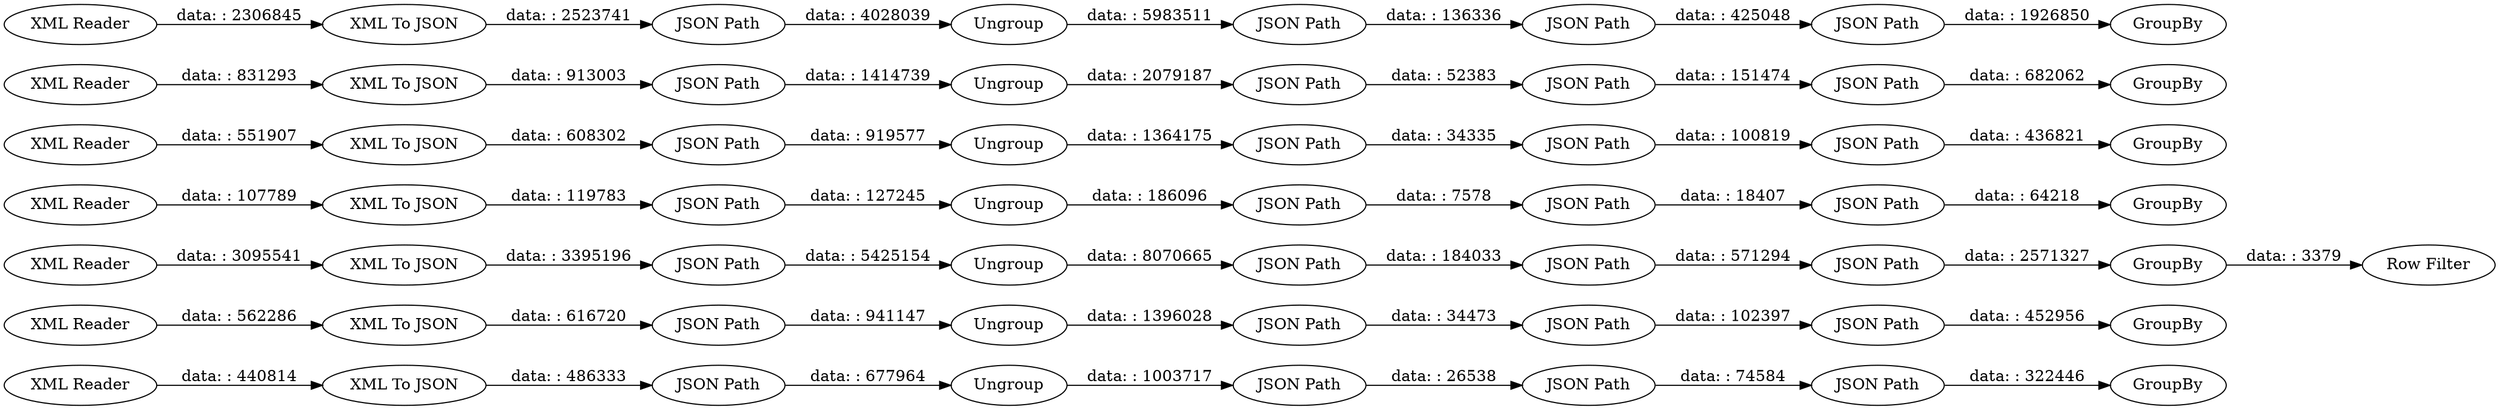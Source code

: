 digraph {
	"5791054984322641495_30" [label="XML To JSON"]
	"5791054984322641495_54" [label="XML To JSON"]
	"5791054984322641495_16" [label="XML To JSON"]
	"5791054984322641495_7" [label=Ungroup]
	"5791054984322641495_25" [label="JSON Path"]
	"5791054984322641495_8" [label="JSON Path"]
	"5791054984322641495_11" [label=GroupBy]
	"5791054984322641495_40" [label="JSON Path"]
	"5791054984322641495_51" [label="JSON Path"]
	"5791054984322641495_52" [label=Ungroup]
	"5791054984322641495_49" [label="XML Reader"]
	"5791054984322641495_42" [label="JSON Path"]
	"5791054984322641495_44" [label=Ungroup]
	"5791054984322641495_21" [label="JSON Path"]
	"5791054984322641495_56" [label="JSON Path"]
	"5791054984322641495_58" [label="JSON Path"]
	"5791054984322641495_17" [label="JSON Path"]
	"5791054984322641495_15" [label=GroupBy]
	"5791054984322641495_27" [label="XML Reader"]
	"5791054984322641495_55" [label=GroupBy]
	"5791054984322641495_19" [label="XML Reader"]
	"5791054984322641495_20" [label="JSON Path"]
	"5791054984322641495_9" [label="JSON Path"]
	"5791054984322641495_60" [label="Row Filter"]
	"5791054984322641495_32" [label="JSON Path"]
	"5791054984322641495_59" [label="JSON Path"]
	"5791054984322641495_48" [label="JSON Path"]
	"5791054984322641495_26" [label=Ungroup]
	"5791054984322641495_28" [label=Ungroup]
	"5791054984322641495_46" [label="XML To JSON"]
	"5791054984322641495_47" [label=GroupBy]
	"5791054984322641495_2" [label="XML To JSON"]
	"5791054984322641495_1" [label="XML Reader"]
	"5791054984322641495_41" [label="XML Reader"]
	"5791054984322641495_57" [label="XML Reader"]
	"5791054984322641495_38" [label="XML To JSON"]
	"5791054984322641495_3" [label="JSON Path"]
	"5791054984322641495_34" [label="JSON Path"]
	"5791054984322641495_45" [label="JSON Path"]
	"5791054984322641495_37" [label="JSON Path"]
	"5791054984322641495_39" [label=GroupBy]
	"5791054984322641495_24" [label="XML To JSON"]
	"5791054984322641495_35" [label="JSON Path"]
	"5791054984322641495_10" [label="JSON Path"]
	"5791054984322641495_33" [label="XML Reader"]
	"5791054984322641495_29" [label="JSON Path"]
	"5791054984322641495_14" [label="JSON Path"]
	"5791054984322641495_31" [label=GroupBy]
	"5791054984322641495_43" [label="JSON Path"]
	"5791054984322641495_50" [label="JSON Path"]
	"5791054984322641495_53" [label="JSON Path"]
	"5791054984322641495_13" [label="JSON Path"]
	"5791054984322641495_22" [label="JSON Path"]
	"5791054984322641495_23" [label=GroupBy]
	"5791054984322641495_12" [label="JSON Path"]
	"5791054984322641495_18" [label=Ungroup]
	"5791054984322641495_36" [label=Ungroup]
	"5791054984322641495_27" -> "5791054984322641495_24" [label="data: : 551907"]
	"5791054984322641495_49" -> "5791054984322641495_46" [label="data: : 2306845"]
	"5791054984322641495_26" -> "5791054984322641495_25" [label="data: : 1364175"]
	"5791054984322641495_58" -> "5791054984322641495_56" [label="data: : 34473"]
	"5791054984322641495_15" -> "5791054984322641495_60" [label="data: : 3379"]
	"5791054984322641495_50" -> "5791054984322641495_48" [label="data: : 136336"]
	"5791054984322641495_54" -> "5791054984322641495_59" [label="data: : 616720"]
	"5791054984322641495_34" -> "5791054984322641495_32" [label="data: : 26538"]
	"5791054984322641495_17" -> "5791054984322641495_12" [label="data: : 184033"]
	"5791054984322641495_57" -> "5791054984322641495_54" [label="data: : 562286"]
	"5791054984322641495_2" -> "5791054984322641495_3" [label="data: : 119783"]
	"5791054984322641495_40" -> "5791054984322641495_37" [label="data: : 151474"]
	"5791054984322641495_51" -> "5791054984322641495_44" [label="data: : 4028039"]
	"5791054984322641495_25" -> "5791054984322641495_20" [label="data: : 34335"]
	"5791054984322641495_44" -> "5791054984322641495_50" [label="data: : 5983511"]
	"5791054984322641495_37" -> "5791054984322641495_39" [label="data: : 682062"]
	"5791054984322641495_10" -> "5791054984322641495_11" [label="data: : 64218"]
	"5791054984322641495_13" -> "5791054984322641495_18" [label="data: : 5425154"]
	"5791054984322641495_36" -> "5791054984322641495_42" [label="data: : 2079187"]
	"5791054984322641495_14" -> "5791054984322641495_15" [label="data: : 2571327"]
	"5791054984322641495_43" -> "5791054984322641495_36" [label="data: : 1414739"]
	"5791054984322641495_21" -> "5791054984322641495_26" [label="data: : 919577"]
	"5791054984322641495_19" -> "5791054984322641495_16" [label="data: : 3095541"]
	"5791054984322641495_48" -> "5791054984322641495_45" [label="data: : 425048"]
	"5791054984322641495_9" -> "5791054984322641495_10" [label="data: : 18407"]
	"5791054984322641495_32" -> "5791054984322641495_29" [label="data: : 74584"]
	"5791054984322641495_35" -> "5791054984322641495_28" [label="data: : 677964"]
	"5791054984322641495_38" -> "5791054984322641495_43" [label="data: : 913003"]
	"5791054984322641495_22" -> "5791054984322641495_23" [label="data: : 436821"]
	"5791054984322641495_24" -> "5791054984322641495_21" [label="data: : 608302"]
	"5791054984322641495_16" -> "5791054984322641495_13" [label="data: : 3395196"]
	"5791054984322641495_3" -> "5791054984322641495_7" [label="data: : 127245"]
	"5791054984322641495_53" -> "5791054984322641495_55" [label="data: : 452956"]
	"5791054984322641495_18" -> "5791054984322641495_17" [label="data: : 8070665"]
	"5791054984322641495_28" -> "5791054984322641495_34" [label="data: : 1003717"]
	"5791054984322641495_41" -> "5791054984322641495_38" [label="data: : 831293"]
	"5791054984322641495_8" -> "5791054984322641495_9" [label="data: : 7578"]
	"5791054984322641495_1" -> "5791054984322641495_2" [label="data: : 107789"]
	"5791054984322641495_7" -> "5791054984322641495_8" [label="data: : 186096"]
	"5791054984322641495_20" -> "5791054984322641495_22" [label="data: : 100819"]
	"5791054984322641495_33" -> "5791054984322641495_30" [label="data: : 440814"]
	"5791054984322641495_29" -> "5791054984322641495_31" [label="data: : 322446"]
	"5791054984322641495_59" -> "5791054984322641495_52" [label="data: : 941147"]
	"5791054984322641495_42" -> "5791054984322641495_40" [label="data: : 52383"]
	"5791054984322641495_52" -> "5791054984322641495_58" [label="data: : 1396028"]
	"5791054984322641495_45" -> "5791054984322641495_47" [label="data: : 1926850"]
	"5791054984322641495_56" -> "5791054984322641495_53" [label="data: : 102397"]
	"5791054984322641495_46" -> "5791054984322641495_51" [label="data: : 2523741"]
	"5791054984322641495_30" -> "5791054984322641495_35" [label="data: : 486333"]
	"5791054984322641495_12" -> "5791054984322641495_14" [label="data: : 571294"]
	rankdir=LR
}
